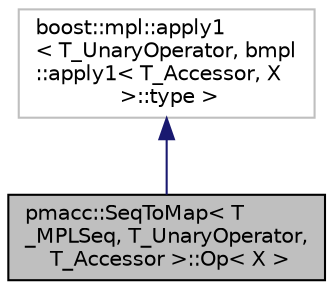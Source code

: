 digraph "pmacc::SeqToMap&lt; T_MPLSeq, T_UnaryOperator, T_Accessor &gt;::Op&lt; X &gt;"
{
 // LATEX_PDF_SIZE
  edge [fontname="Helvetica",fontsize="10",labelfontname="Helvetica",labelfontsize="10"];
  node [fontname="Helvetica",fontsize="10",shape=record];
  Node1 [label="pmacc::SeqToMap\< T\l_MPLSeq, T_UnaryOperator,\l T_Accessor \>::Op\< X \>",height=0.2,width=0.4,color="black", fillcolor="grey75", style="filled", fontcolor="black",tooltip=" "];
  Node2 -> Node1 [dir="back",color="midnightblue",fontsize="10",style="solid",fontname="Helvetica"];
  Node2 [label="boost::mpl::apply1\l\< T_UnaryOperator, bmpl\l::apply1\< T_Accessor, X\l \>::type \>",height=0.2,width=0.4,color="grey75", fillcolor="white", style="filled",tooltip=" "];
}
